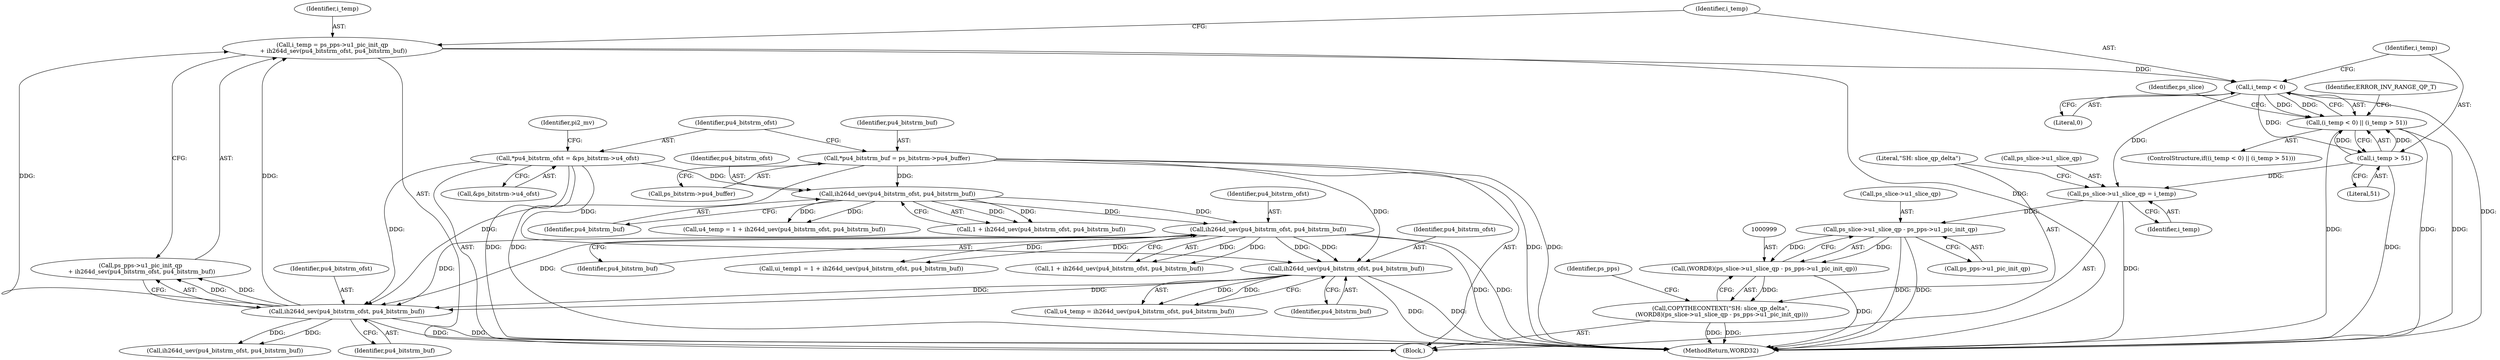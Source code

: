 digraph "0_Android_943323f1d9d3dd5c2634deb26cbe72343ca6b3db_0@integer" {
"1000971" [label="(Call,i_temp = ps_pps->u1_pic_init_qp\n + ih264d_sev(pu4_bitstrm_ofst, pu4_bitstrm_buf))"];
"1000977" [label="(Call,ih264d_sev(pu4_bitstrm_ofst, pu4_bitstrm_buf))"];
"1000268" [label="(Call,ih264d_uev(pu4_bitstrm_ofst, pu4_bitstrm_buf))"];
"1000256" [label="(Call,ih264d_uev(pu4_bitstrm_ofst, pu4_bitstrm_buf))"];
"1000145" [label="(Call,*pu4_bitstrm_ofst = &ps_bitstrm->u4_ofst)"];
"1000139" [label="(Call,*pu4_bitstrm_buf = ps_bitstrm->pu4_buffer)"];
"1000951" [label="(Call,ih264d_uev(pu4_bitstrm_ofst, pu4_bitstrm_buf))"];
"1000982" [label="(Call,i_temp < 0)"];
"1000981" [label="(Call,(i_temp < 0) || (i_temp > 51))"];
"1000985" [label="(Call,i_temp > 51)"];
"1000991" [label="(Call,ps_slice->u1_slice_qp = i_temp)"];
"1001000" [label="(Call,ps_slice->u1_slice_qp - ps_pps->u1_pic_init_qp)"];
"1000998" [label="(Call,(WORD8)(ps_slice->u1_slice_qp - ps_pps->u1_pic_init_qp))"];
"1000996" [label="(Call,COPYTHECONTEXT(\"SH: slice_qp_delta\",\n (WORD8)(ps_slice->u1_slice_qp - ps_pps->u1_pic_init_qp)))"];
"1000977" [label="(Call,ih264d_sev(pu4_bitstrm_ofst, pu4_bitstrm_buf))"];
"1000987" [label="(Literal,51)"];
"1000258" [label="(Identifier,pu4_bitstrm_buf)"];
"1000991" [label="(Call,ps_slice->u1_slice_qp = i_temp)"];
"1000254" [label="(Call,1 + ih264d_uev(pu4_bitstrm_ofst, pu4_bitstrm_buf))"];
"1000269" [label="(Identifier,pu4_bitstrm_ofst)"];
"1000990" [label="(Identifier,ERROR_INV_RANGE_QP_T)"];
"1000992" [label="(Call,ps_slice->u1_slice_qp)"];
"1000996" [label="(Call,COPYTHECONTEXT(\"SH: slice_qp_delta\",\n (WORD8)(ps_slice->u1_slice_qp - ps_pps->u1_pic_init_qp)))"];
"1000252" [label="(Call,u4_temp = 1 + ih264d_uev(pu4_bitstrm_ofst, pu4_bitstrm_buf))"];
"1000998" [label="(Call,(WORD8)(ps_slice->u1_slice_qp - ps_pps->u1_pic_init_qp))"];
"1001010" [label="(Identifier,ps_pps)"];
"1000266" [label="(Call,1 + ih264d_uev(pu4_bitstrm_ofst, pu4_bitstrm_buf))"];
"1000159" [label="(Identifier,pi2_mv)"];
"1000953" [label="(Identifier,pu4_bitstrm_buf)"];
"1001235" [label="(MethodReturn,WORD32)"];
"1000982" [label="(Call,i_temp < 0)"];
"1000995" [label="(Identifier,i_temp)"];
"1000951" [label="(Call,ih264d_uev(pu4_bitstrm_ofst, pu4_bitstrm_buf))"];
"1000986" [label="(Identifier,i_temp)"];
"1001000" [label="(Call,ps_slice->u1_slice_qp - ps_pps->u1_pic_init_qp)"];
"1000979" [label="(Identifier,pu4_bitstrm_buf)"];
"1000257" [label="(Identifier,pu4_bitstrm_ofst)"];
"1000993" [label="(Identifier,ps_slice)"];
"1000270" [label="(Identifier,pu4_bitstrm_buf)"];
"1000140" [label="(Identifier,pu4_bitstrm_buf)"];
"1000985" [label="(Call,i_temp > 51)"];
"1000118" [label="(Block,)"];
"1000971" [label="(Call,i_temp = ps_pps->u1_pic_init_qp\n + ih264d_sev(pu4_bitstrm_ofst, pu4_bitstrm_buf))"];
"1000980" [label="(ControlStructure,if((i_temp < 0) || (i_temp > 51)))"];
"1000264" [label="(Call,ui_temp1 = 1 + ih264d_uev(pu4_bitstrm_ofst, pu4_bitstrm_buf))"];
"1000141" [label="(Call,ps_bitstrm->pu4_buffer)"];
"1000997" [label="(Literal,\"SH: slice_qp_delta\")"];
"1000256" [label="(Call,ih264d_uev(pu4_bitstrm_ofst, pu4_bitstrm_buf))"];
"1000983" [label="(Identifier,i_temp)"];
"1000978" [label="(Identifier,pu4_bitstrm_ofst)"];
"1001016" [label="(Call,ih264d_uev(pu4_bitstrm_ofst, pu4_bitstrm_buf))"];
"1000139" [label="(Call,*pu4_bitstrm_buf = ps_bitstrm->pu4_buffer)"];
"1000973" [label="(Call,ps_pps->u1_pic_init_qp\n + ih264d_sev(pu4_bitstrm_ofst, pu4_bitstrm_buf))"];
"1001004" [label="(Call,ps_pps->u1_pic_init_qp)"];
"1000981" [label="(Call,(i_temp < 0) || (i_temp > 51))"];
"1000952" [label="(Identifier,pu4_bitstrm_ofst)"];
"1000949" [label="(Call,u4_temp = ih264d_uev(pu4_bitstrm_ofst, pu4_bitstrm_buf))"];
"1000268" [label="(Call,ih264d_uev(pu4_bitstrm_ofst, pu4_bitstrm_buf))"];
"1000145" [label="(Call,*pu4_bitstrm_ofst = &ps_bitstrm->u4_ofst)"];
"1000147" [label="(Call,&ps_bitstrm->u4_ofst)"];
"1000972" [label="(Identifier,i_temp)"];
"1000984" [label="(Literal,0)"];
"1001001" [label="(Call,ps_slice->u1_slice_qp)"];
"1000146" [label="(Identifier,pu4_bitstrm_ofst)"];
"1000971" -> "1000118"  [label="AST: "];
"1000971" -> "1000973"  [label="CFG: "];
"1000972" -> "1000971"  [label="AST: "];
"1000973" -> "1000971"  [label="AST: "];
"1000983" -> "1000971"  [label="CFG: "];
"1000971" -> "1001235"  [label="DDG: "];
"1000977" -> "1000971"  [label="DDG: "];
"1000977" -> "1000971"  [label="DDG: "];
"1000971" -> "1000982"  [label="DDG: "];
"1000977" -> "1000973"  [label="AST: "];
"1000977" -> "1000979"  [label="CFG: "];
"1000978" -> "1000977"  [label="AST: "];
"1000979" -> "1000977"  [label="AST: "];
"1000973" -> "1000977"  [label="CFG: "];
"1000977" -> "1001235"  [label="DDG: "];
"1000977" -> "1001235"  [label="DDG: "];
"1000977" -> "1000973"  [label="DDG: "];
"1000977" -> "1000973"  [label="DDG: "];
"1000268" -> "1000977"  [label="DDG: "];
"1000268" -> "1000977"  [label="DDG: "];
"1000951" -> "1000977"  [label="DDG: "];
"1000951" -> "1000977"  [label="DDG: "];
"1000145" -> "1000977"  [label="DDG: "];
"1000139" -> "1000977"  [label="DDG: "];
"1000977" -> "1001016"  [label="DDG: "];
"1000977" -> "1001016"  [label="DDG: "];
"1000268" -> "1000266"  [label="AST: "];
"1000268" -> "1000270"  [label="CFG: "];
"1000269" -> "1000268"  [label="AST: "];
"1000270" -> "1000268"  [label="AST: "];
"1000266" -> "1000268"  [label="CFG: "];
"1000268" -> "1001235"  [label="DDG: "];
"1000268" -> "1001235"  [label="DDG: "];
"1000268" -> "1000264"  [label="DDG: "];
"1000268" -> "1000264"  [label="DDG: "];
"1000268" -> "1000266"  [label="DDG: "];
"1000268" -> "1000266"  [label="DDG: "];
"1000256" -> "1000268"  [label="DDG: "];
"1000256" -> "1000268"  [label="DDG: "];
"1000268" -> "1000951"  [label="DDG: "];
"1000268" -> "1000951"  [label="DDG: "];
"1000256" -> "1000254"  [label="AST: "];
"1000256" -> "1000258"  [label="CFG: "];
"1000257" -> "1000256"  [label="AST: "];
"1000258" -> "1000256"  [label="AST: "];
"1000254" -> "1000256"  [label="CFG: "];
"1000256" -> "1000252"  [label="DDG: "];
"1000256" -> "1000252"  [label="DDG: "];
"1000256" -> "1000254"  [label="DDG: "];
"1000256" -> "1000254"  [label="DDG: "];
"1000145" -> "1000256"  [label="DDG: "];
"1000139" -> "1000256"  [label="DDG: "];
"1000145" -> "1000118"  [label="AST: "];
"1000145" -> "1000147"  [label="CFG: "];
"1000146" -> "1000145"  [label="AST: "];
"1000147" -> "1000145"  [label="AST: "];
"1000159" -> "1000145"  [label="CFG: "];
"1000145" -> "1001235"  [label="DDG: "];
"1000145" -> "1001235"  [label="DDG: "];
"1000145" -> "1000951"  [label="DDG: "];
"1000139" -> "1000118"  [label="AST: "];
"1000139" -> "1000141"  [label="CFG: "];
"1000140" -> "1000139"  [label="AST: "];
"1000141" -> "1000139"  [label="AST: "];
"1000146" -> "1000139"  [label="CFG: "];
"1000139" -> "1001235"  [label="DDG: "];
"1000139" -> "1001235"  [label="DDG: "];
"1000139" -> "1000951"  [label="DDG: "];
"1000951" -> "1000949"  [label="AST: "];
"1000951" -> "1000953"  [label="CFG: "];
"1000952" -> "1000951"  [label="AST: "];
"1000953" -> "1000951"  [label="AST: "];
"1000949" -> "1000951"  [label="CFG: "];
"1000951" -> "1001235"  [label="DDG: "];
"1000951" -> "1001235"  [label="DDG: "];
"1000951" -> "1000949"  [label="DDG: "];
"1000951" -> "1000949"  [label="DDG: "];
"1000982" -> "1000981"  [label="AST: "];
"1000982" -> "1000984"  [label="CFG: "];
"1000983" -> "1000982"  [label="AST: "];
"1000984" -> "1000982"  [label="AST: "];
"1000986" -> "1000982"  [label="CFG: "];
"1000981" -> "1000982"  [label="CFG: "];
"1000982" -> "1001235"  [label="DDG: "];
"1000982" -> "1000981"  [label="DDG: "];
"1000982" -> "1000981"  [label="DDG: "];
"1000982" -> "1000985"  [label="DDG: "];
"1000982" -> "1000991"  [label="DDG: "];
"1000981" -> "1000980"  [label="AST: "];
"1000981" -> "1000985"  [label="CFG: "];
"1000985" -> "1000981"  [label="AST: "];
"1000990" -> "1000981"  [label="CFG: "];
"1000993" -> "1000981"  [label="CFG: "];
"1000981" -> "1001235"  [label="DDG: "];
"1000981" -> "1001235"  [label="DDG: "];
"1000981" -> "1001235"  [label="DDG: "];
"1000985" -> "1000981"  [label="DDG: "];
"1000985" -> "1000981"  [label="DDG: "];
"1000985" -> "1000987"  [label="CFG: "];
"1000986" -> "1000985"  [label="AST: "];
"1000987" -> "1000985"  [label="AST: "];
"1000985" -> "1001235"  [label="DDG: "];
"1000985" -> "1000991"  [label="DDG: "];
"1000991" -> "1000118"  [label="AST: "];
"1000991" -> "1000995"  [label="CFG: "];
"1000992" -> "1000991"  [label="AST: "];
"1000995" -> "1000991"  [label="AST: "];
"1000997" -> "1000991"  [label="CFG: "];
"1000991" -> "1001235"  [label="DDG: "];
"1000991" -> "1001000"  [label="DDG: "];
"1001000" -> "1000998"  [label="AST: "];
"1001000" -> "1001004"  [label="CFG: "];
"1001001" -> "1001000"  [label="AST: "];
"1001004" -> "1001000"  [label="AST: "];
"1000998" -> "1001000"  [label="CFG: "];
"1001000" -> "1001235"  [label="DDG: "];
"1001000" -> "1001235"  [label="DDG: "];
"1001000" -> "1000998"  [label="DDG: "];
"1001000" -> "1000998"  [label="DDG: "];
"1000998" -> "1000996"  [label="AST: "];
"1000999" -> "1000998"  [label="AST: "];
"1000996" -> "1000998"  [label="CFG: "];
"1000998" -> "1001235"  [label="DDG: "];
"1000998" -> "1000996"  [label="DDG: "];
"1000996" -> "1000118"  [label="AST: "];
"1000997" -> "1000996"  [label="AST: "];
"1001010" -> "1000996"  [label="CFG: "];
"1000996" -> "1001235"  [label="DDG: "];
"1000996" -> "1001235"  [label="DDG: "];
}

